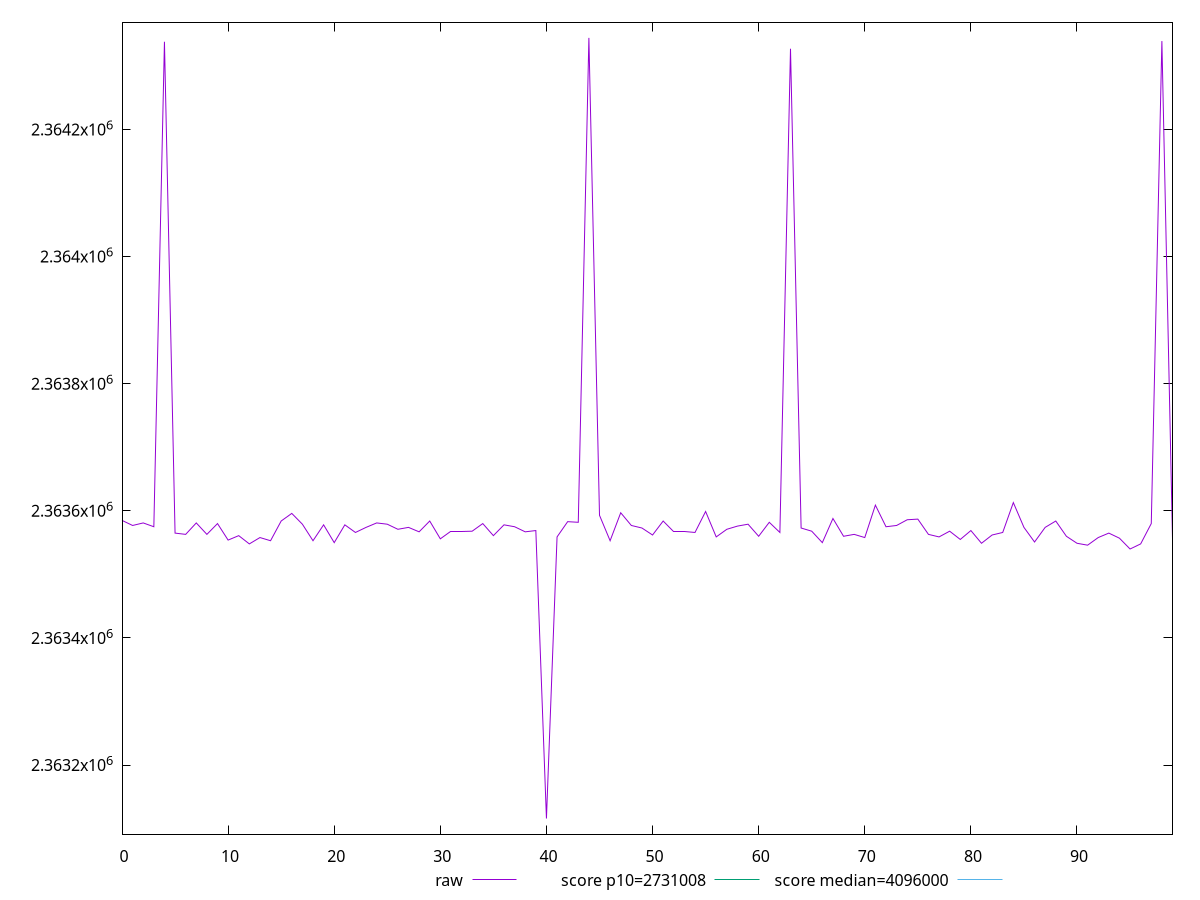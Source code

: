 reset

$raw <<EOF
0 2363585
1 2363577
2 2363581
3 2363575
4 2364338
5 2363565
6 2363563
7 2363581
8 2363563
9 2363580
10 2363554
11 2363561
12 2363548
13 2363558
14 2363553
15 2363584
16 2363596
17 2363579
18 2363553
19 2363578
20 2363550
21 2363578
22 2363566
23 2363574
24 2363581
25 2363579
26 2363571
27 2363574
28 2363567
29 2363584
30 2363556
31 2363567
32 2363567
33 2363568
34 2363580
35 2363561
36 2363578
37 2363575
38 2363567
39 2363569
40 2363116
41 2363559
42 2363583
43 2363582
44 2364344
45 2363593
46 2363553
47 2363597
48 2363577
49 2363573
50 2363562
51 2363584
52 2363568
53 2363568
54 2363566
55 2363599
56 2363559
57 2363571
58 2363576
59 2363579
60 2363560
61 2363582
62 2363566
63 2364327
64 2363573
65 2363568
66 2363550
67 2363588
68 2363560
69 2363563
70 2363558
71 2363609
72 2363575
73 2363577
74 2363586
75 2363587
76 2363563
77 2363559
78 2363568
79 2363555
80 2363569
81 2363549
82 2363562
83 2363566
84 2363613
85 2363574
86 2363551
87 2363574
88 2363584
89 2363560
90 2363549
91 2363546
92 2363558
93 2363565
94 2363557
95 2363540
96 2363548
97 2363580
98 2364339
99 2363556
EOF

set key outside below
set xrange [0:99]
set yrange [2363091.44:2364368.56]
set trange [2363091.44:2364368.56]
set terminal svg size 640, 500 enhanced background rgb 'white'
set output "reprap/total-byte-weight/samples/pages+cached+noexternal+nomedia+nocss+nojs/raw/values.svg"

plot $raw title "raw" with line, \
     2731008 title "score p10=2731008", \
     4096000 title "score median=4096000"

reset
